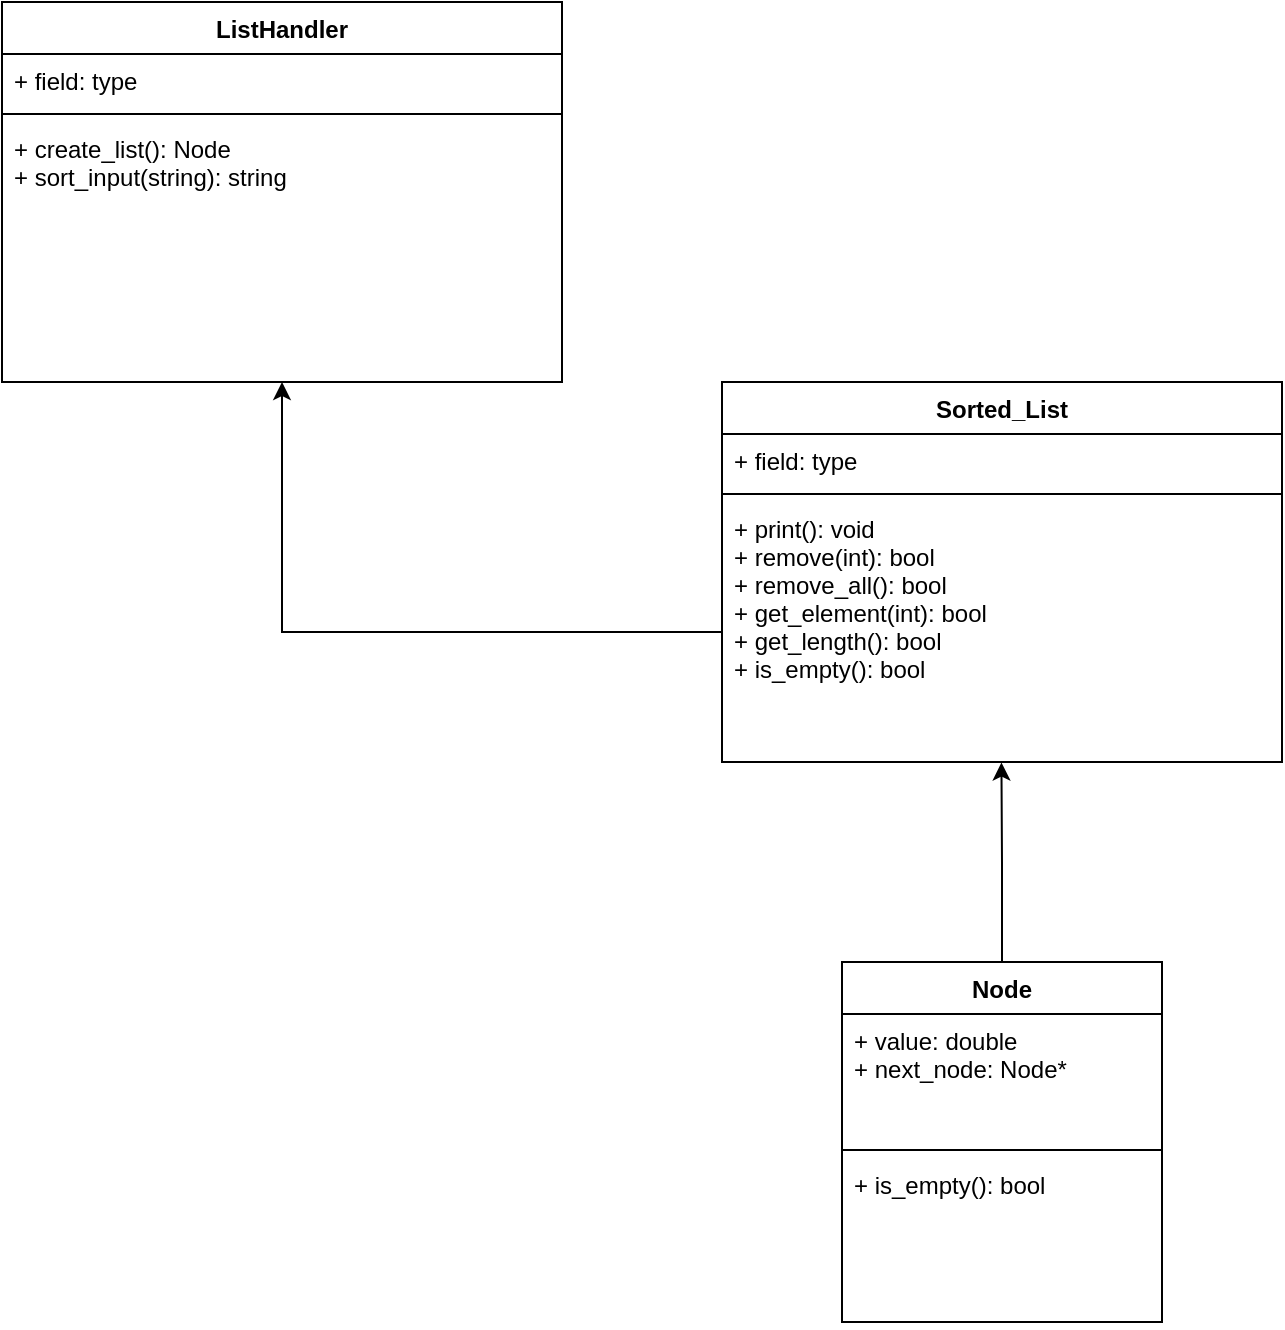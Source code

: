 <mxfile version="12.2.6" type="device" pages="1"><diagram id="4iWqP3NKZz0V13-tYsNR" name="Page-1"><mxGraphModel dx="2295" dy="1907" grid="1" gridSize="10" guides="1" tooltips="1" connect="1" arrows="1" fold="1" page="1" pageScale="1" pageWidth="827" pageHeight="1169" math="0" shadow="0"><root><mxCell id="0"/><mxCell id="1" parent="0"/><mxCell id="7fKqw4Pzm0IiydWj6YIQ-15" style="edgeStyle=orthogonalEdgeStyle;rounded=0;orthogonalLoop=1;jettySize=auto;html=1;exitX=0.5;exitY=0;exitDx=0;exitDy=0;entryX=0.499;entryY=1.002;entryDx=0;entryDy=0;entryPerimeter=0;" edge="1" parent="1" source="7fKqw4Pzm0IiydWj6YIQ-1" target="7fKqw4Pzm0IiydWj6YIQ-8"><mxGeometry relative="1" as="geometry"/></mxCell><mxCell id="7fKqw4Pzm0IiydWj6YIQ-1" value="Node&#xA;" style="swimlane;fontStyle=1;align=center;verticalAlign=top;childLayout=stackLayout;horizontal=1;startSize=26;horizontalStack=0;resizeParent=1;resizeParentMax=0;resizeLast=0;collapsible=1;marginBottom=0;" vertex="1" parent="1"><mxGeometry x="310" y="390" width="160" height="180" as="geometry"/></mxCell><mxCell id="7fKqw4Pzm0IiydWj6YIQ-2" value="+ value: double&#xA;+ next_node: Node*&#xA;" style="text;strokeColor=none;fillColor=none;align=left;verticalAlign=top;spacingLeft=4;spacingRight=4;overflow=hidden;rotatable=0;points=[[0,0.5],[1,0.5]];portConstraint=eastwest;" vertex="1" parent="7fKqw4Pzm0IiydWj6YIQ-1"><mxGeometry y="26" width="160" height="64" as="geometry"/></mxCell><mxCell id="7fKqw4Pzm0IiydWj6YIQ-3" value="" style="line;strokeWidth=1;fillColor=none;align=left;verticalAlign=middle;spacingTop=-1;spacingLeft=3;spacingRight=3;rotatable=0;labelPosition=right;points=[];portConstraint=eastwest;" vertex="1" parent="7fKqw4Pzm0IiydWj6YIQ-1"><mxGeometry y="90" width="160" height="8" as="geometry"/></mxCell><mxCell id="7fKqw4Pzm0IiydWj6YIQ-4" value="+ is_empty(): bool" style="text;strokeColor=none;fillColor=none;align=left;verticalAlign=top;spacingLeft=4;spacingRight=4;overflow=hidden;rotatable=0;points=[[0,0.5],[1,0.5]];portConstraint=eastwest;" vertex="1" parent="7fKqw4Pzm0IiydWj6YIQ-1"><mxGeometry y="98" width="160" height="82" as="geometry"/></mxCell><mxCell id="7fKqw4Pzm0IiydWj6YIQ-5" value="Sorted_List" style="swimlane;fontStyle=1;align=center;verticalAlign=top;childLayout=stackLayout;horizontal=1;startSize=26;horizontalStack=0;resizeParent=1;resizeParentMax=0;resizeLast=0;collapsible=1;marginBottom=0;" vertex="1" parent="1"><mxGeometry x="250" y="100" width="280" height="190" as="geometry"/></mxCell><mxCell id="7fKqw4Pzm0IiydWj6YIQ-6" value="+ field: type" style="text;strokeColor=none;fillColor=none;align=left;verticalAlign=top;spacingLeft=4;spacingRight=4;overflow=hidden;rotatable=0;points=[[0,0.5],[1,0.5]];portConstraint=eastwest;" vertex="1" parent="7fKqw4Pzm0IiydWj6YIQ-5"><mxGeometry y="26" width="280" height="26" as="geometry"/></mxCell><mxCell id="7fKqw4Pzm0IiydWj6YIQ-7" value="" style="line;strokeWidth=1;fillColor=none;align=left;verticalAlign=middle;spacingTop=-1;spacingLeft=3;spacingRight=3;rotatable=0;labelPosition=right;points=[];portConstraint=eastwest;" vertex="1" parent="7fKqw4Pzm0IiydWj6YIQ-5"><mxGeometry y="52" width="280" height="8" as="geometry"/></mxCell><mxCell id="7fKqw4Pzm0IiydWj6YIQ-8" value="+ print(): void&#xA;+ remove(int): bool&#xA;+ remove_all(): bool&#xA;+ get_element(int): bool&#xA;+ get_length(): bool&#xA;+ is_empty(): bool&#xA;" style="text;strokeColor=none;fillColor=none;align=left;verticalAlign=top;spacingLeft=4;spacingRight=4;overflow=hidden;rotatable=0;points=[[0,0.5],[1,0.5]];portConstraint=eastwest;" vertex="1" parent="7fKqw4Pzm0IiydWj6YIQ-5"><mxGeometry y="60" width="280" height="130" as="geometry"/></mxCell><mxCell id="7fKqw4Pzm0IiydWj6YIQ-10" value="ListHandler" style="swimlane;fontStyle=1;align=center;verticalAlign=top;childLayout=stackLayout;horizontal=1;startSize=26;horizontalStack=0;resizeParent=1;resizeParentMax=0;resizeLast=0;collapsible=1;marginBottom=0;" vertex="1" parent="1"><mxGeometry x="-110" y="-90" width="280" height="190" as="geometry"/></mxCell><mxCell id="7fKqw4Pzm0IiydWj6YIQ-11" value="+ field: type" style="text;strokeColor=none;fillColor=none;align=left;verticalAlign=top;spacingLeft=4;spacingRight=4;overflow=hidden;rotatable=0;points=[[0,0.5],[1,0.5]];portConstraint=eastwest;" vertex="1" parent="7fKqw4Pzm0IiydWj6YIQ-10"><mxGeometry y="26" width="280" height="26" as="geometry"/></mxCell><mxCell id="7fKqw4Pzm0IiydWj6YIQ-12" value="" style="line;strokeWidth=1;fillColor=none;align=left;verticalAlign=middle;spacingTop=-1;spacingLeft=3;spacingRight=3;rotatable=0;labelPosition=right;points=[];portConstraint=eastwest;" vertex="1" parent="7fKqw4Pzm0IiydWj6YIQ-10"><mxGeometry y="52" width="280" height="8" as="geometry"/></mxCell><mxCell id="7fKqw4Pzm0IiydWj6YIQ-13" value="+ create_list(): Node&#xA;+ sort_input(string): string&#xA;" style="text;strokeColor=none;fillColor=none;align=left;verticalAlign=top;spacingLeft=4;spacingRight=4;overflow=hidden;rotatable=0;points=[[0,0.5],[1,0.5]];portConstraint=eastwest;" vertex="1" parent="7fKqw4Pzm0IiydWj6YIQ-10"><mxGeometry y="60" width="280" height="130" as="geometry"/></mxCell><mxCell id="7fKqw4Pzm0IiydWj6YIQ-14" style="edgeStyle=orthogonalEdgeStyle;rounded=0;orthogonalLoop=1;jettySize=auto;html=1;exitX=0;exitY=0.5;exitDx=0;exitDy=0;entryX=0.5;entryY=1;entryDx=0;entryDy=0;" edge="1" parent="1" source="7fKqw4Pzm0IiydWj6YIQ-8" target="7fKqw4Pzm0IiydWj6YIQ-10"><mxGeometry relative="1" as="geometry"/></mxCell></root></mxGraphModel></diagram></mxfile>